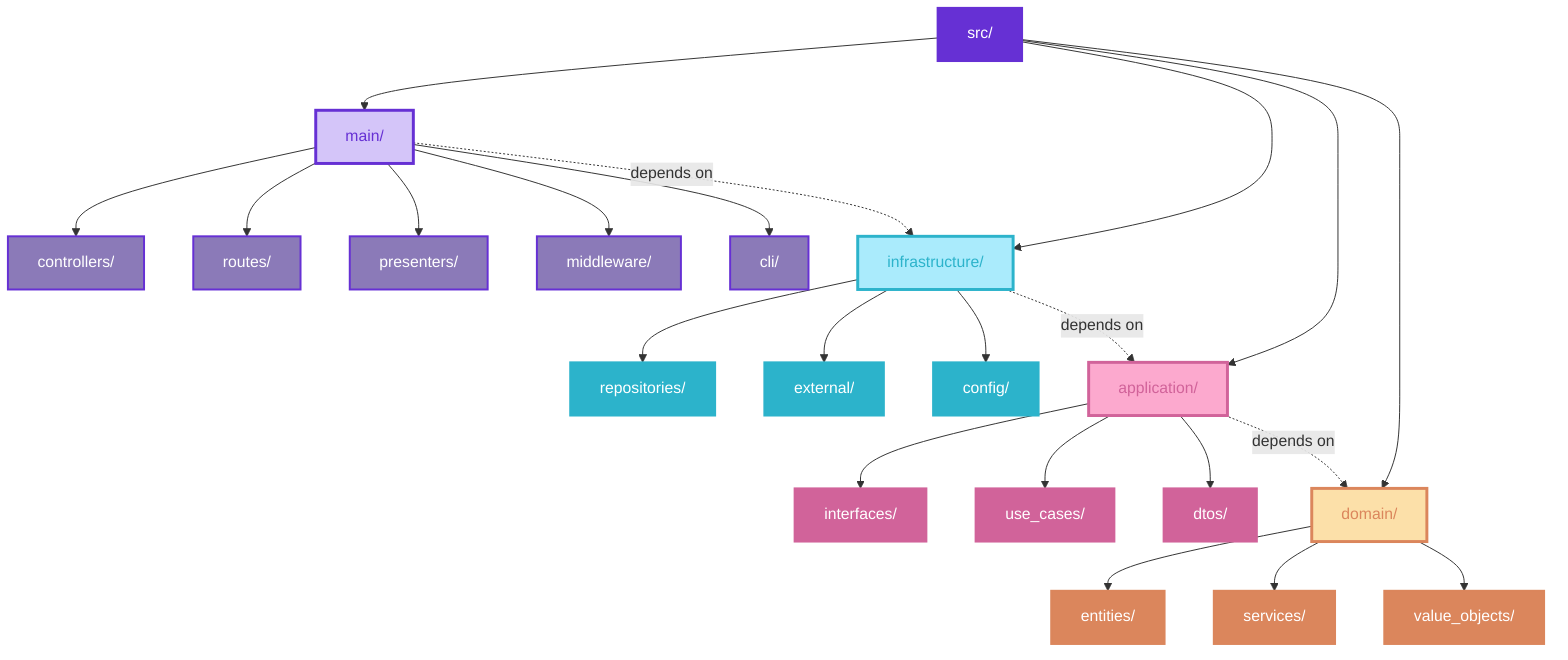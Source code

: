 flowchart TB
    %% Root
    A[src/]
    
    %% Layers from outer to inner
    A --> E[main/]
    A --> D[infrastructure/]
    A --> C[application/]
    A --> B[domain/]

    %% Main Components
    E --> E1[controllers/]
    E --> E2[routes/]
    E --> E3[presenters/]
    E --> E4[middleware/]
    E --> E5[cli/]

    %% Infrastructure Components
    D --> D1[repositories/]
    D --> D2[external/]
    D --> D3[config/]

    %% Application Components
    C --> C1[interfaces/]
    C --> C2[use_cases/]
    C --> C3[dtos/]

    %% Domain Components
    B --> B1[entities/]
    B --> B2[services/]
    B --> B3[value_objects/]

    %% Dependency Flow
    E -.->|depends on| D
    D -.->|depends on| C
    C -.->|depends on| B

    %% Root Style
    style A fill:#6630d4,stroke:#6630d4,stroke-width:2px,color:#ffffff

    %% Main Layer - Purple (Outermost)
    style E fill:#d4c5f9,stroke:#6630d4,stroke-width:3px,color:#6630d4
    style E1 fill:#8b7ab8,stroke:#6630d4,stroke-width:2px,color:#ffffff
    style E2 fill:#8b7ab8,stroke:#6630d4,stroke-width:2px,color:#ffffff
    style E3 fill:#8b7ab8,stroke:#6630d4,stroke-width:2px,color:#ffffff
    style E4 fill:#8b7ab8,stroke:#6630d4,stroke-width:2px,color:#ffffff
    style E5 fill:#8b7ab8,stroke:#6630d4,stroke-width:2px,color:#ffffff

    %% Infrastructure Layer - Cyan
    style D fill:#aaebfc,stroke:#2cb3cb,stroke-width:3px,color:#2cb3cb
    style D1 fill:#2cb3cb,stroke:#2cb3cb,stroke-width:2px,color:#ffffff
    style D2 fill:#2cb3cb,stroke:#2cb3cb,stroke-width:2px,color:#ffffff
    style D3 fill:#2cb3cb,stroke:#2cb3cb,stroke-width:2px,color:#ffffff

    %% Application Layer - Pink
    style C fill:#fca9ce,stroke:#d1639a,stroke-width:3px,color:#d1639a
    style C1 fill:#d1639a,stroke:#d1639a,stroke-width:2px,color:#ffffff
    style C2 fill:#d1639a,stroke:#d1639a,stroke-width:2px,color:#ffffff
    style C3 fill:#d1639a,stroke:#d1639a,stroke-width:2px,color:#ffffff

    %% Domain Layer - Orange (Innermost/Core)
    style B fill:#fce0a9,stroke:#db865c,stroke-width:3px,color:#db865c
    style B1 fill:#db865c,stroke:#db865c,stroke-width:2px,color:#ffffff
    style B2 fill:#db865c,stroke:#db865c,stroke-width:2px,color:#ffffff
    style B3 fill:#db865c,stroke:#db865c,stroke-width:2px,color:#ffffff